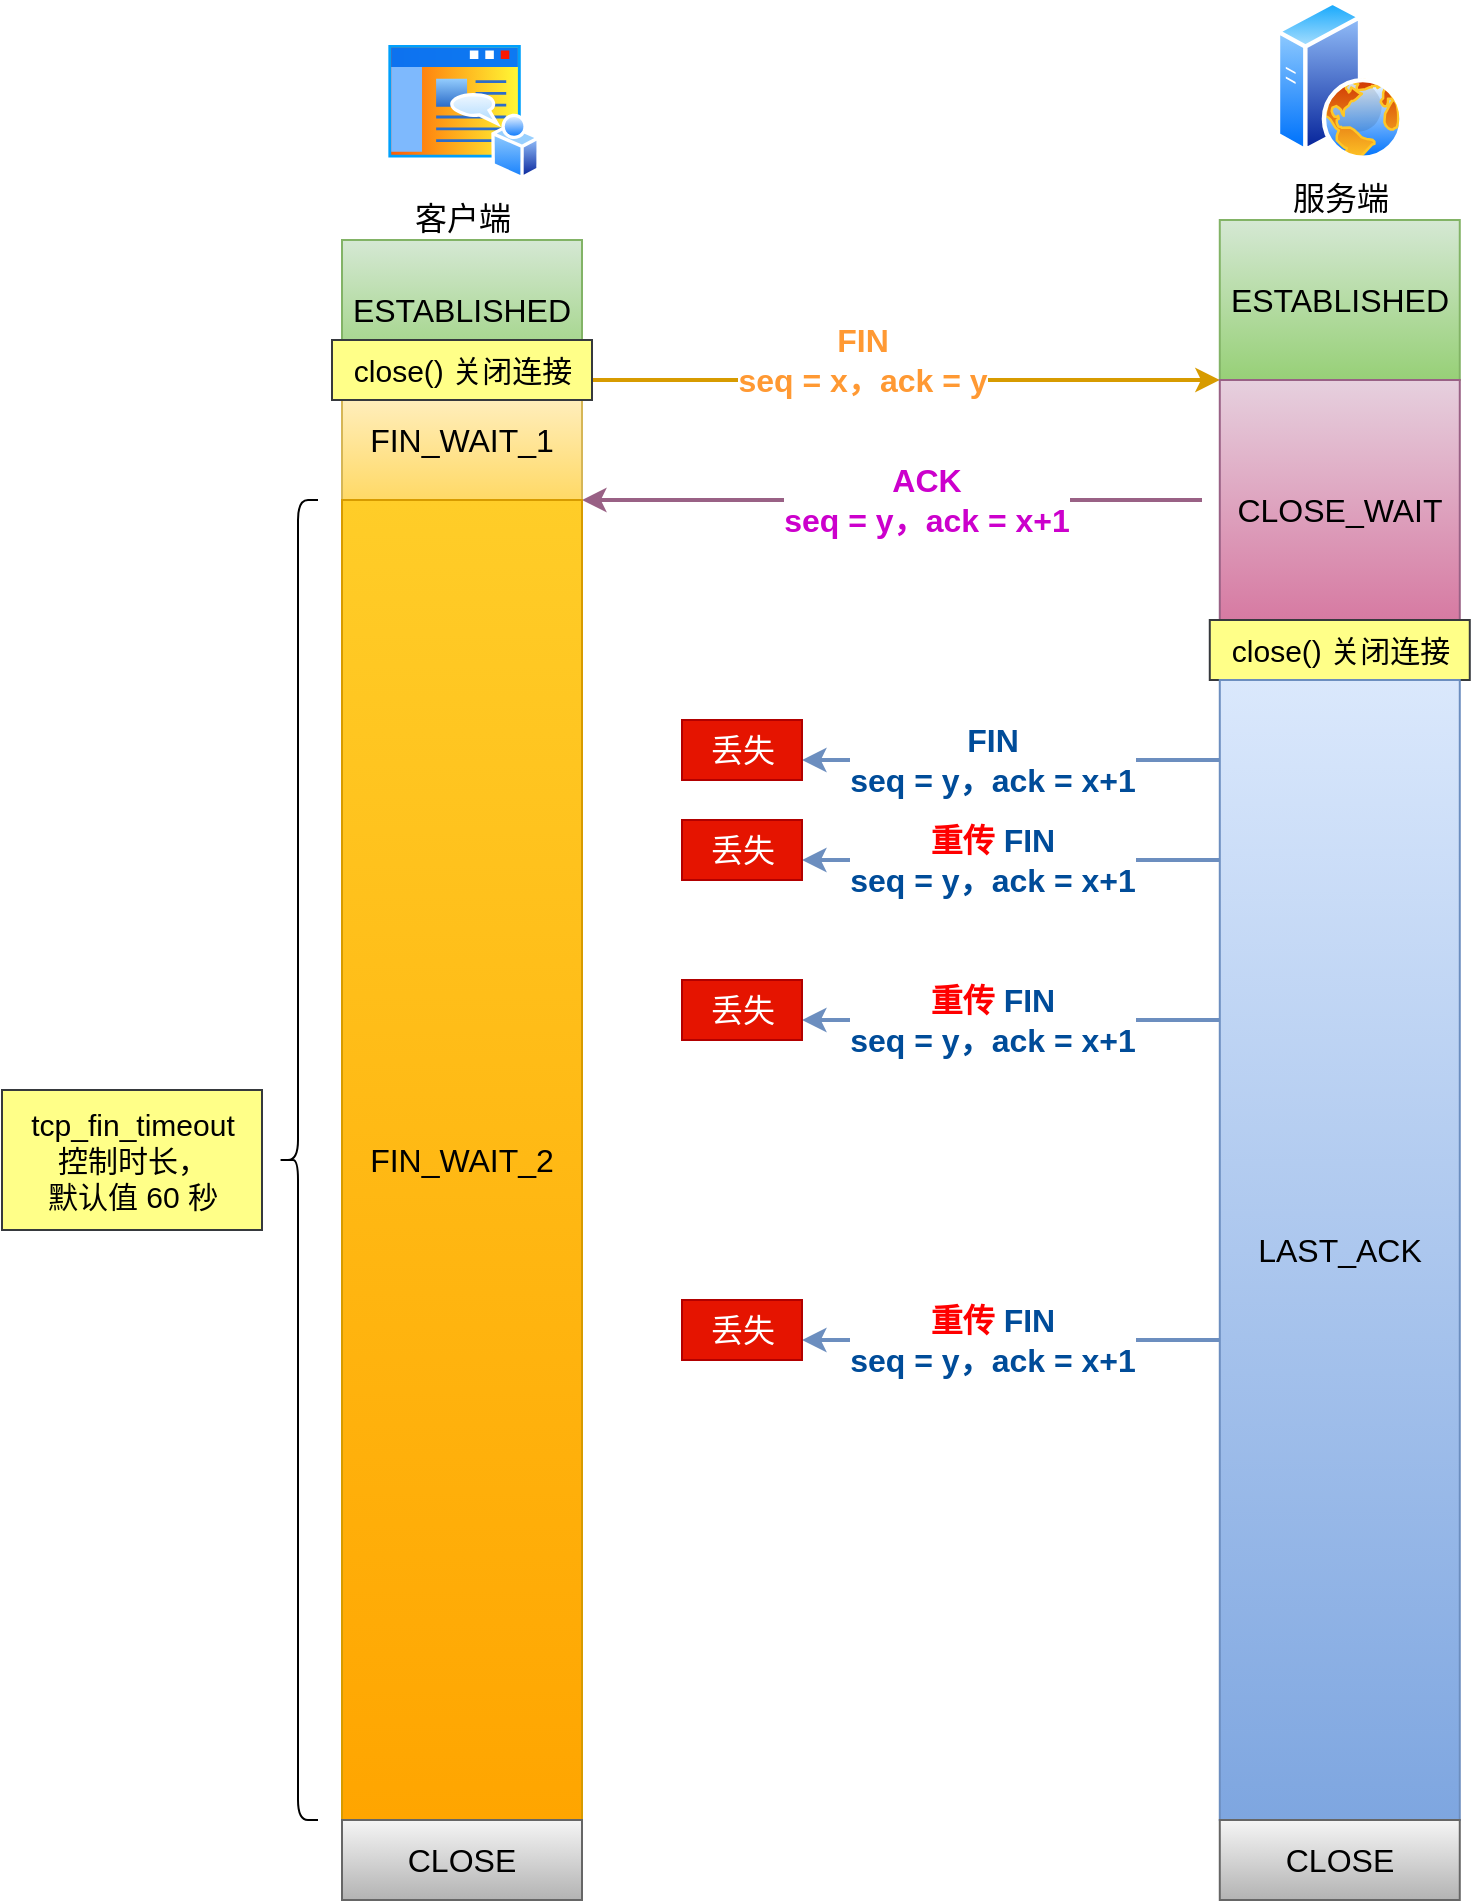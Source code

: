 <mxfile version="20.2.8" type="github">
  <diagram id="QGciWz5QOZAs0Fy6w9OT" name="第 1 页">
    <mxGraphModel dx="1988" dy="744" grid="1" gridSize="10" guides="1" tooltips="1" connect="1" arrows="1" fold="1" page="1" pageScale="1" pageWidth="827" pageHeight="1169" math="0" shadow="0">
      <root>
        <mxCell id="0" />
        <mxCell id="1" parent="0" />
        <mxCell id="D2RsaCyo_Tm6DuhNRYhF-1" value="ESTABLISHED" style="rounded=0;whiteSpace=wrap;html=1;fontSize=16;fillColor=#d5e8d4;strokeColor=#82b366;gradientColor=#97d077;" parent="1" vertex="1">
          <mxGeometry x="120" y="210" width="120" height="70" as="geometry" />
        </mxCell>
        <mxCell id="D2RsaCyo_Tm6DuhNRYhF-2" value="客户端" style="aspect=fixed;perimeter=ellipsePerimeter;html=1;align=center;shadow=0;dashed=0;spacingTop=3;image;image=img/lib/active_directory/home_page.svg;fontSize=16;" parent="1" vertex="1">
          <mxGeometry x="141.11" y="110" width="77.78" height="70" as="geometry" />
        </mxCell>
        <mxCell id="D2RsaCyo_Tm6DuhNRYhF-3" value="服务端" style="aspect=fixed;perimeter=ellipsePerimeter;html=1;align=center;shadow=0;dashed=0;spacingTop=3;image;image=img/lib/active_directory/web_server.svg;fontSize=16;" parent="1" vertex="1">
          <mxGeometry x="586.89" y="90" width="64" height="80" as="geometry" />
        </mxCell>
        <mxCell id="D2RsaCyo_Tm6DuhNRYhF-4" value="ESTABLISHED" style="rounded=0;whiteSpace=wrap;html=1;fontSize=16;fillColor=#d5e8d4;strokeColor=#82b366;gradientColor=#97d077;" parent="1" vertex="1">
          <mxGeometry x="558.89" y="200" width="120" height="80" as="geometry" />
        </mxCell>
        <mxCell id="D2RsaCyo_Tm6DuhNRYhF-5" value="FIN_WAIT_1" style="rounded=0;whiteSpace=wrap;html=1;fontSize=16;fillColor=#fff2cc;strokeColor=#d6b656;gradientColor=#ffd966;" parent="1" vertex="1">
          <mxGeometry x="120" y="280" width="120" height="60" as="geometry" />
        </mxCell>
        <mxCell id="D2RsaCyo_Tm6DuhNRYhF-6" value="&lt;b style=&quot;color: rgb(255, 153, 51); font-size: 16px;&quot;&gt;FIN&lt;br style=&quot;font-size: 16px;&quot;&gt;seq = x，ack = y&lt;/b&gt;" style="rounded=0;orthogonalLoop=1;jettySize=auto;html=1;fontSize=16;exitX=1;exitY=0;exitDx=0;exitDy=0;fillColor=#ffcd28;gradientColor=#ffa500;strokeColor=#d79b00;strokeWidth=2;entryX=0;entryY=1;entryDx=0;entryDy=0;" parent="1" target="D2RsaCyo_Tm6DuhNRYhF-4" edge="1">
          <mxGeometry x="-0.125" y="10" relative="1" as="geometry">
            <mxPoint x="450" y="280" as="targetPoint" />
            <mxPoint as="offset" />
            <mxPoint x="240" y="280" as="sourcePoint" />
          </mxGeometry>
        </mxCell>
        <mxCell id="D2RsaCyo_Tm6DuhNRYhF-7" value="CLOSE_WAIT" style="rounded=0;whiteSpace=wrap;html=1;fontSize=16;fillColor=#e6d0de;strokeColor=#996185;gradientColor=#d5739d;" parent="1" vertex="1">
          <mxGeometry x="558.89" y="280" width="120" height="130" as="geometry" />
        </mxCell>
        <mxCell id="D2RsaCyo_Tm6DuhNRYhF-8" value="&lt;b style=&quot;font-size: 16px;&quot;&gt;&lt;font color=&quot;#cc00cc&quot;&gt;ACK&lt;br style=&quot;font-size: 16px;&quot;&gt;seq = y，ack = x+1&lt;/font&gt;&lt;/b&gt;" style="rounded=0;orthogonalLoop=1;jettySize=auto;html=1;fontSize=16;fillColor=#e6d0de;gradientColor=#d5739d;strokeColor=#996185;strokeWidth=2;entryX=1;entryY=1;entryDx=0;entryDy=0;" parent="1" target="D2RsaCyo_Tm6DuhNRYhF-5" edge="1">
          <mxGeometry x="-0.106" relative="1" as="geometry">
            <mxPoint x="250" y="340" as="targetPoint" />
            <mxPoint as="offset" />
            <mxPoint x="550" y="340" as="sourcePoint" />
          </mxGeometry>
        </mxCell>
        <mxCell id="D2RsaCyo_Tm6DuhNRYhF-9" value="FIN_WAIT_2" style="rounded=0;whiteSpace=wrap;html=1;fontSize=16;fillColor=#ffcd28;strokeColor=#d79b00;gradientColor=#ffa500;" parent="1" vertex="1">
          <mxGeometry x="120" y="340" width="120" height="660" as="geometry" />
        </mxCell>
        <mxCell id="D2RsaCyo_Tm6DuhNRYhF-10" value="close() 关闭连接" style="text;html=1;align=center;verticalAlign=middle;resizable=0;points=[];autosize=1;strokeColor=#36393d;fillColor=#ffff88;fontSize=15;" parent="1" vertex="1">
          <mxGeometry x="115" y="260" width="130" height="30" as="geometry" />
        </mxCell>
        <mxCell id="D2RsaCyo_Tm6DuhNRYhF-13" value="CLOSE" style="rounded=0;whiteSpace=wrap;html=1;fontSize=16;fillColor=#f5f5f5;strokeColor=#666666;gradientColor=#b3b3b3;" parent="1" vertex="1">
          <mxGeometry x="120" y="1000" width="120" height="40" as="geometry" />
        </mxCell>
        <mxCell id="D2RsaCyo_Tm6DuhNRYhF-14" value="close() 关闭连接" style="text;html=1;align=center;verticalAlign=middle;resizable=0;points=[];autosize=1;strokeColor=#36393d;fillColor=#ffff88;fontSize=15;" parent="1" vertex="1">
          <mxGeometry x="553.89" y="400" width="130" height="30" as="geometry" />
        </mxCell>
        <mxCell id="D2RsaCyo_Tm6DuhNRYhF-15" value="LAST_ACK" style="rounded=0;whiteSpace=wrap;html=1;fontSize=16;fillColor=#dae8fc;strokeColor=#6c8ebf;gradientColor=#7ea6e0;" parent="1" vertex="1">
          <mxGeometry x="558.89" y="430" width="120" height="570" as="geometry" />
        </mxCell>
        <mxCell id="D2RsaCyo_Tm6DuhNRYhF-16" value="&lt;b style=&quot;font-size: 16px;&quot;&gt;&lt;font color=&quot;#004c99&quot;&gt;FIN&lt;br style=&quot;font-size: 16px;&quot;&gt;seq = y，ack = x+1&lt;/font&gt;&lt;/b&gt;" style="rounded=0;orthogonalLoop=1;jettySize=auto;html=1;fontSize=16;fillColor=#dae8fc;gradientColor=#7ea6e0;strokeColor=#6c8ebf;strokeWidth=2;" parent="1" edge="1">
          <mxGeometry x="0.09" relative="1" as="geometry">
            <mxPoint x="350" y="470" as="targetPoint" />
            <mxPoint as="offset" />
            <mxPoint x="558.89" y="470" as="sourcePoint" />
          </mxGeometry>
        </mxCell>
        <mxCell id="D2RsaCyo_Tm6DuhNRYhF-17" value="丢失" style="text;html=1;align=center;verticalAlign=middle;resizable=0;points=[];autosize=1;strokeColor=#B20000;fillColor=#e51400;fontSize=16;fontColor=#ffffff;" parent="1" vertex="1">
          <mxGeometry x="290" y="450" width="60" height="30" as="geometry" />
        </mxCell>
        <mxCell id="D2RsaCyo_Tm6DuhNRYhF-18" value="&lt;b style=&quot;font-size: 16px;&quot;&gt;&lt;font color=&quot;#ff0000&quot;&gt;重传&lt;/font&gt;&lt;font color=&quot;#004c99&quot;&gt; FIN&lt;br style=&quot;font-size: 16px;&quot;&gt;seq = y，ack = x+1&lt;/font&gt;&lt;/b&gt;" style="rounded=0;orthogonalLoop=1;jettySize=auto;html=1;fontSize=16;fillColor=#dae8fc;gradientColor=#7ea6e0;strokeColor=#6c8ebf;strokeWidth=2;" parent="1" edge="1">
          <mxGeometry x="0.09" relative="1" as="geometry">
            <mxPoint x="350" y="520" as="targetPoint" />
            <mxPoint as="offset" />
            <mxPoint x="558.89" y="520" as="sourcePoint" />
          </mxGeometry>
        </mxCell>
        <mxCell id="D2RsaCyo_Tm6DuhNRYhF-19" value="丢失" style="text;html=1;align=center;verticalAlign=middle;resizable=0;points=[];autosize=1;strokeColor=#B20000;fillColor=#e51400;fontSize=16;fontColor=#ffffff;" parent="1" vertex="1">
          <mxGeometry x="290" y="500" width="60" height="30" as="geometry" />
        </mxCell>
        <mxCell id="D2RsaCyo_Tm6DuhNRYhF-20" value="&lt;b&gt;&lt;font color=&quot;#ff0000&quot;&gt;重传&amp;nbsp;&lt;/font&gt;&lt;/b&gt;&lt;b style=&quot;font-size: 16px;&quot;&gt;&lt;font color=&quot;#004c99&quot;&gt;FIN&lt;br style=&quot;font-size: 16px;&quot;&gt;seq = y，ack = x+1&lt;/font&gt;&lt;/b&gt;" style="rounded=0;orthogonalLoop=1;jettySize=auto;html=1;fontSize=16;fillColor=#dae8fc;gradientColor=#7ea6e0;strokeColor=#6c8ebf;strokeWidth=2;" parent="1" edge="1">
          <mxGeometry x="0.09" relative="1" as="geometry">
            <mxPoint x="350" y="600" as="targetPoint" />
            <mxPoint as="offset" />
            <mxPoint x="558.89" y="600" as="sourcePoint" />
          </mxGeometry>
        </mxCell>
        <mxCell id="D2RsaCyo_Tm6DuhNRYhF-21" value="丢失" style="text;html=1;align=center;verticalAlign=middle;resizable=0;points=[];autosize=1;strokeColor=#B20000;fillColor=#e51400;fontSize=16;fontColor=#ffffff;" parent="1" vertex="1">
          <mxGeometry x="290" y="580" width="60" height="30" as="geometry" />
        </mxCell>
        <mxCell id="D2RsaCyo_Tm6DuhNRYhF-22" value="&lt;b&gt;&lt;font color=&quot;#ff0000&quot;&gt;重传&amp;nbsp;&lt;/font&gt;&lt;/b&gt;&lt;b style=&quot;font-size: 16px;&quot;&gt;&lt;font color=&quot;#004c99&quot;&gt;FIN&lt;br style=&quot;font-size: 16px;&quot;&gt;seq = y，ack = x+1&lt;/font&gt;&lt;/b&gt;" style="rounded=0;orthogonalLoop=1;jettySize=auto;html=1;fontSize=16;fillColor=#dae8fc;gradientColor=#7ea6e0;strokeColor=#6c8ebf;strokeWidth=2;" parent="1" edge="1">
          <mxGeometry x="0.09" relative="1" as="geometry">
            <mxPoint x="350" y="760" as="targetPoint" />
            <mxPoint as="offset" />
            <mxPoint x="558.89" y="760" as="sourcePoint" />
          </mxGeometry>
        </mxCell>
        <mxCell id="D2RsaCyo_Tm6DuhNRYhF-23" value="丢失" style="text;html=1;align=center;verticalAlign=middle;resizable=0;points=[];autosize=1;strokeColor=#B20000;fillColor=#e51400;fontSize=16;fontColor=#ffffff;" parent="1" vertex="1">
          <mxGeometry x="290" y="740" width="60" height="30" as="geometry" />
        </mxCell>
        <mxCell id="D2RsaCyo_Tm6DuhNRYhF-24" value="CLOSE" style="rounded=0;whiteSpace=wrap;html=1;fontSize=16;fillColor=#f5f5f5;strokeColor=#666666;gradientColor=#b3b3b3;" parent="1" vertex="1">
          <mxGeometry x="558.89" y="1000" width="120" height="40" as="geometry" />
        </mxCell>
        <mxCell id="D2RsaCyo_Tm6DuhNRYhF-25" value="" style="shape=curlyBracket;whiteSpace=wrap;html=1;rounded=1;fontSize=15;" parent="1" vertex="1">
          <mxGeometry x="88" y="340" width="20" height="660" as="geometry" />
        </mxCell>
        <mxCell id="D2RsaCyo_Tm6DuhNRYhF-26" value="tcp_fin_timeout &lt;br&gt;控制时长，&lt;br&gt;默认值 60 秒" style="text;html=1;align=center;verticalAlign=middle;resizable=0;points=[];autosize=1;strokeColor=#36393d;fillColor=#ffff88;fontSize=15;" parent="1" vertex="1">
          <mxGeometry x="-50" y="635" width="130" height="70" as="geometry" />
        </mxCell>
      </root>
    </mxGraphModel>
  </diagram>
</mxfile>
